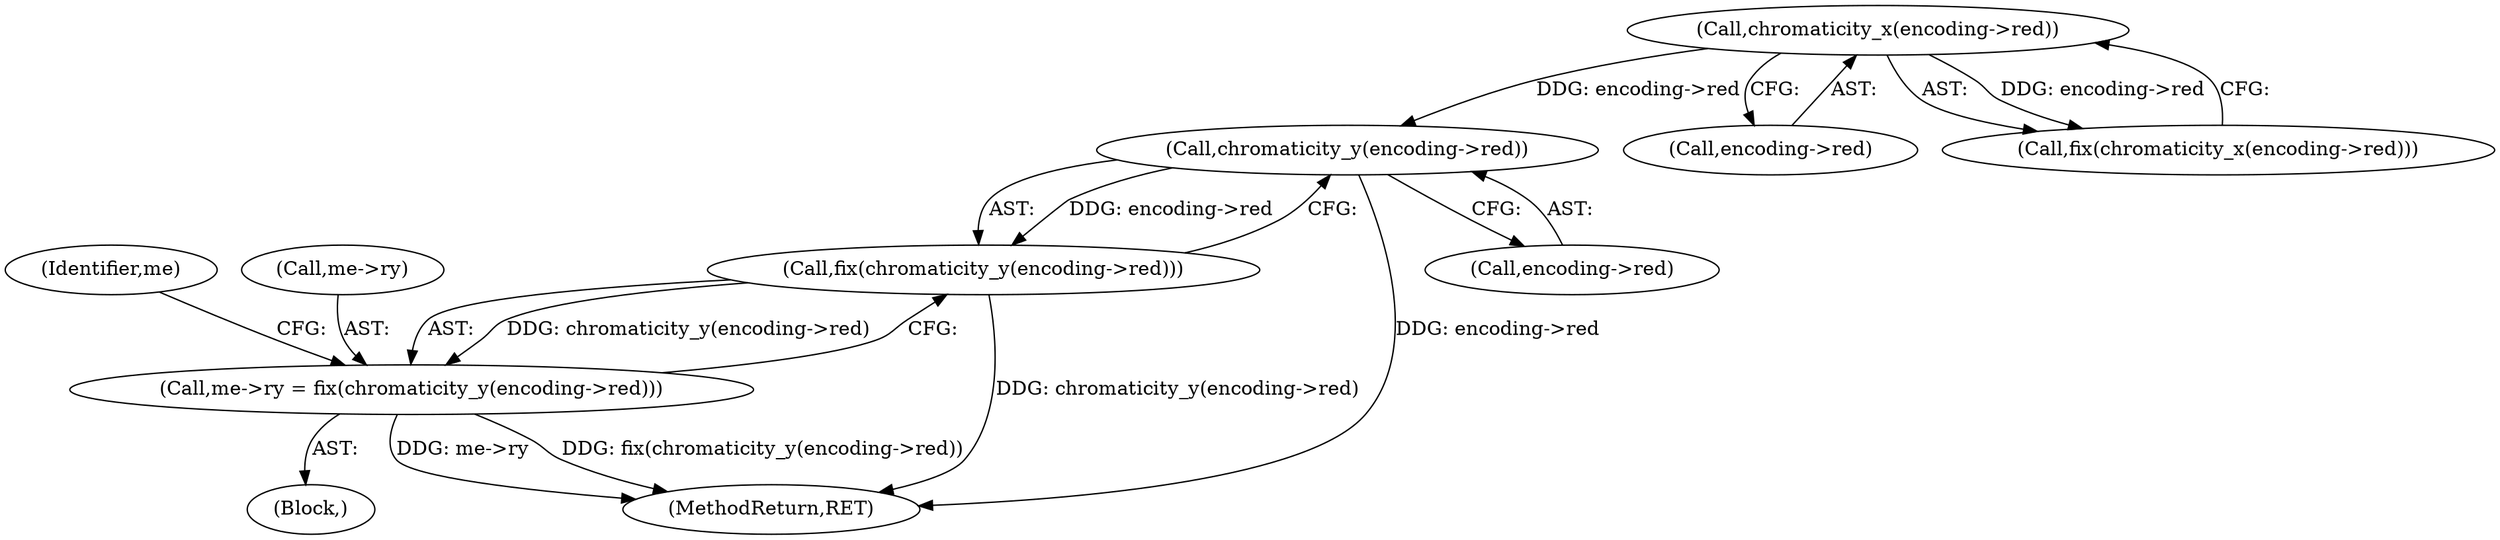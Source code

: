 digraph "0_Android_9d4853418ab2f754c2b63e091c29c5529b8b86ca_40@pointer" {
"1000145" [label="(Call,chromaticity_y(encoding->red))"];
"1000136" [label="(Call,chromaticity_x(encoding->red))"];
"1000144" [label="(Call,fix(chromaticity_y(encoding->red)))"];
"1000140" [label="(Call,me->ry = fix(chromaticity_y(encoding->red)))"];
"1000136" [label="(Call,chromaticity_x(encoding->red))"];
"1000151" [label="(Identifier,me)"];
"1000137" [label="(Call,encoding->red)"];
"1000140" [label="(Call,me->ry = fix(chromaticity_y(encoding->red)))"];
"1000144" [label="(Call,fix(chromaticity_y(encoding->red)))"];
"1000106" [label="(Block,)"];
"1000141" [label="(Call,me->ry)"];
"1000228" [label="(MethodReturn,RET)"];
"1000146" [label="(Call,encoding->red)"];
"1000135" [label="(Call,fix(chromaticity_x(encoding->red)))"];
"1000145" [label="(Call,chromaticity_y(encoding->red))"];
"1000145" -> "1000144"  [label="AST: "];
"1000145" -> "1000146"  [label="CFG: "];
"1000146" -> "1000145"  [label="AST: "];
"1000144" -> "1000145"  [label="CFG: "];
"1000145" -> "1000228"  [label="DDG: encoding->red"];
"1000145" -> "1000144"  [label="DDG: encoding->red"];
"1000136" -> "1000145"  [label="DDG: encoding->red"];
"1000136" -> "1000135"  [label="AST: "];
"1000136" -> "1000137"  [label="CFG: "];
"1000137" -> "1000136"  [label="AST: "];
"1000135" -> "1000136"  [label="CFG: "];
"1000136" -> "1000135"  [label="DDG: encoding->red"];
"1000144" -> "1000140"  [label="AST: "];
"1000140" -> "1000144"  [label="CFG: "];
"1000144" -> "1000228"  [label="DDG: chromaticity_y(encoding->red)"];
"1000144" -> "1000140"  [label="DDG: chromaticity_y(encoding->red)"];
"1000140" -> "1000106"  [label="AST: "];
"1000141" -> "1000140"  [label="AST: "];
"1000151" -> "1000140"  [label="CFG: "];
"1000140" -> "1000228"  [label="DDG: me->ry"];
"1000140" -> "1000228"  [label="DDG: fix(chromaticity_y(encoding->red))"];
}
